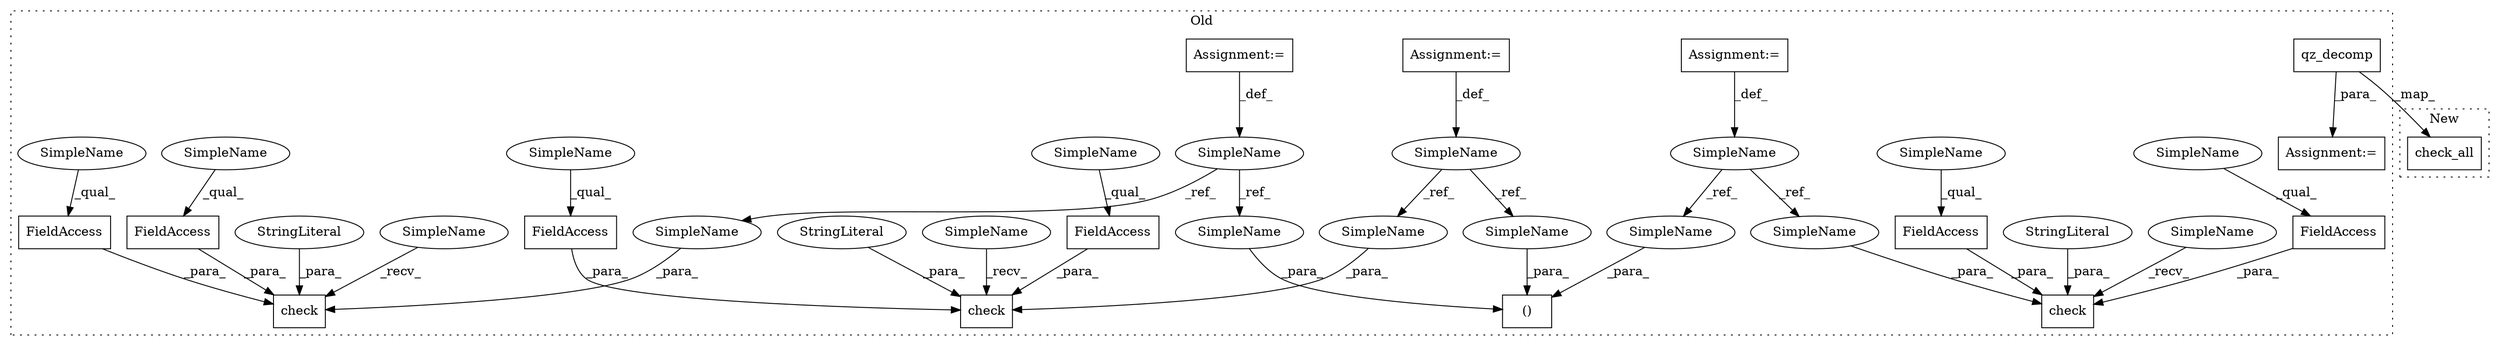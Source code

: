 digraph G {
subgraph cluster0 {
1 [label="qz_decomp" a="32" s="94576,94591" l="10,1" shape="box"];
3 [label="FieldAccess" a="22" s="94609" l="7" shape="box"];
4 [label="FieldAccess" a="22" s="94653" l="7" shape="box"];
5 [label="FieldAccess" a="22" s="94705" l="7" shape="box"];
6 [label="FieldAccess" a="22" s="94617" l="7" shape="box"];
7 [label="FieldAccess" a="22" s="94661" l="7" shape="box"];
8 [label="FieldAccess" a="22" s="94697" l="7" shape="box"];
9 [label="check" a="32" s="94691,94723" l="6,1" shape="box"];
10 [label="SimpleName" a="42" s="94434" l="4" shape="ellipse"];
11 [label="()" a="106" s="94531" l="38" shape="box"];
12 [label="SimpleName" a="42" s="94516" l="4" shape="ellipse"];
13 [label="check" a="32" s="94603,94635" l="6,1" shape="box"];
14 [label="SimpleName" a="42" s="94475" l="4" shape="ellipse"];
15 [label="check" a="32" s="94647,94679" l="6,1" shape="box"];
16 [label="Assignment:=" a="7" s="94475" l="4" shape="box"];
17 [label="Assignment:=" a="7" s="94516" l="4" shape="box"];
18 [label="Assignment:=" a="7" s="94434" l="4" shape="box"];
19 [label="Assignment:=" a="7" s="94569" l="2" shape="box"];
20 [label="StringLiteral" a="45" s="94669" l="5" shape="ellipse"];
21 [label="StringLiteral" a="45" s="94625" l="5" shape="ellipse"];
22 [label="StringLiteral" a="45" s="94713" l="5" shape="ellipse"];
23 [label="SimpleName" a="42" s="94548" l="4" shape="ellipse"];
24 [label="SimpleName" a="42" s="94675" l="4" shape="ellipse"];
25 [label="SimpleName" a="42" s="94653" l="4" shape="ellipse"];
26 [label="SimpleName" a="42" s="94617" l="4" shape="ellipse"];
27 [label="SimpleName" a="42" s="94661" l="4" shape="ellipse"];
28 [label="SimpleName" a="42" s="94598" l="4" shape="ellipse"];
29 [label="SimpleName" a="42" s="94642" l="4" shape="ellipse"];
30 [label="SimpleName" a="42" s="94686" l="4" shape="ellipse"];
31 [label="SimpleName" a="42" s="94609" l="4" shape="ellipse"];
32 [label="SimpleName" a="42" s="94705" l="4" shape="ellipse"];
33 [label="SimpleName" a="42" s="94697" l="4" shape="ellipse"];
34 [label="SimpleName" a="42" s="94631" l="4" shape="ellipse"];
35 [label="SimpleName" a="42" s="94531" l="4" shape="ellipse"];
36 [label="SimpleName" a="42" s="94719" l="4" shape="ellipse"];
37 [label="SimpleName" a="42" s="94565" l="4" shape="ellipse"];
label = "Old";
style="dotted";
}
subgraph cluster1 {
2 [label="check_all" a="32" s="93969,93984" l="10,1" shape="box"];
label = "New";
style="dotted";
}
1 -> 2 [label="_map_"];
1 -> 19 [label="_para_"];
3 -> 13 [label="_para_"];
4 -> 15 [label="_para_"];
5 -> 9 [label="_para_"];
6 -> 13 [label="_para_"];
7 -> 15 [label="_para_"];
8 -> 9 [label="_para_"];
10 -> 36 [label="_ref_"];
10 -> 37 [label="_ref_"];
12 -> 34 [label="_ref_"];
12 -> 35 [label="_ref_"];
14 -> 23 [label="_ref_"];
14 -> 24 [label="_ref_"];
16 -> 14 [label="_def_"];
17 -> 12 [label="_def_"];
18 -> 10 [label="_def_"];
20 -> 15 [label="_para_"];
21 -> 13 [label="_para_"];
22 -> 9 [label="_para_"];
23 -> 11 [label="_para_"];
24 -> 15 [label="_para_"];
25 -> 4 [label="_qual_"];
26 -> 6 [label="_qual_"];
27 -> 7 [label="_qual_"];
28 -> 13 [label="_recv_"];
29 -> 15 [label="_recv_"];
30 -> 9 [label="_recv_"];
31 -> 3 [label="_qual_"];
32 -> 5 [label="_qual_"];
33 -> 8 [label="_qual_"];
34 -> 13 [label="_para_"];
35 -> 11 [label="_para_"];
36 -> 9 [label="_para_"];
37 -> 11 [label="_para_"];
}